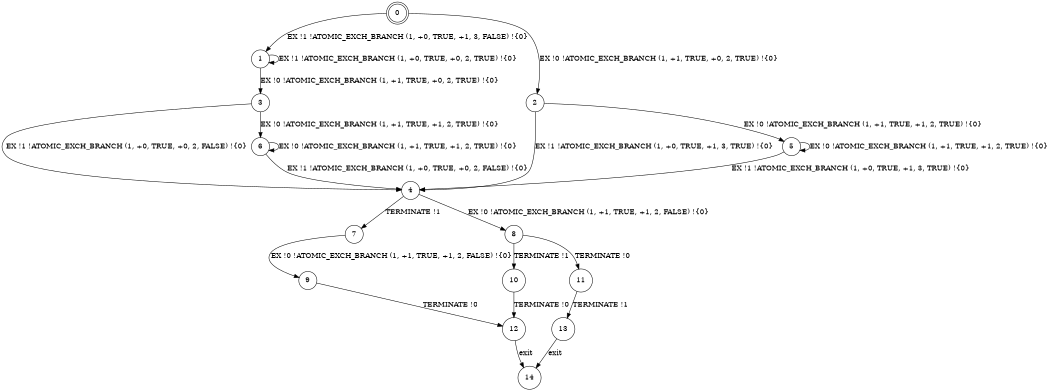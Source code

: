 digraph BCG {
size = "7, 10.5";
center = TRUE;
node [shape = circle];
0 [peripheries = 2];
0 -> 1 [label = "EX !1 !ATOMIC_EXCH_BRANCH (1, +0, TRUE, +1, 3, FALSE) !{0}"];
0 -> 2 [label = "EX !0 !ATOMIC_EXCH_BRANCH (1, +1, TRUE, +0, 2, TRUE) !{0}"];
1 -> 3 [label = "EX !0 !ATOMIC_EXCH_BRANCH (1, +1, TRUE, +0, 2, TRUE) !{0}"];
1 -> 1 [label = "EX !1 !ATOMIC_EXCH_BRANCH (1, +0, TRUE, +0, 2, TRUE) !{0}"];
2 -> 4 [label = "EX !1 !ATOMIC_EXCH_BRANCH (1, +0, TRUE, +1, 3, TRUE) !{0}"];
2 -> 5 [label = "EX !0 !ATOMIC_EXCH_BRANCH (1, +1, TRUE, +1, 2, TRUE) !{0}"];
3 -> 4 [label = "EX !1 !ATOMIC_EXCH_BRANCH (1, +0, TRUE, +0, 2, FALSE) !{0}"];
3 -> 6 [label = "EX !0 !ATOMIC_EXCH_BRANCH (1, +1, TRUE, +1, 2, TRUE) !{0}"];
4 -> 7 [label = "TERMINATE !1"];
4 -> 8 [label = "EX !0 !ATOMIC_EXCH_BRANCH (1, +1, TRUE, +1, 2, FALSE) !{0}"];
5 -> 4 [label = "EX !1 !ATOMIC_EXCH_BRANCH (1, +0, TRUE, +1, 3, TRUE) !{0}"];
5 -> 5 [label = "EX !0 !ATOMIC_EXCH_BRANCH (1, +1, TRUE, +1, 2, TRUE) !{0}"];
6 -> 4 [label = "EX !1 !ATOMIC_EXCH_BRANCH (1, +0, TRUE, +0, 2, FALSE) !{0}"];
6 -> 6 [label = "EX !0 !ATOMIC_EXCH_BRANCH (1, +1, TRUE, +1, 2, TRUE) !{0}"];
7 -> 9 [label = "EX !0 !ATOMIC_EXCH_BRANCH (1, +1, TRUE, +1, 2, FALSE) !{0}"];
8 -> 10 [label = "TERMINATE !1"];
8 -> 11 [label = "TERMINATE !0"];
9 -> 12 [label = "TERMINATE !0"];
10 -> 12 [label = "TERMINATE !0"];
11 -> 13 [label = "TERMINATE !1"];
12 -> 14 [label = "exit"];
13 -> 14 [label = "exit"];
}
